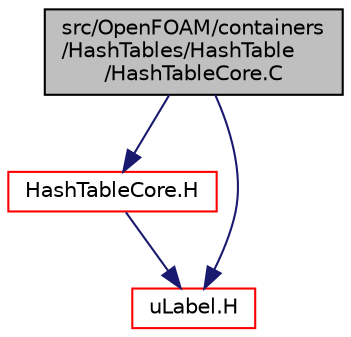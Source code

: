 digraph "src/OpenFOAM/containers/HashTables/HashTable/HashTableCore.C"
{
  bgcolor="transparent";
  edge [fontname="Helvetica",fontsize="10",labelfontname="Helvetica",labelfontsize="10"];
  node [fontname="Helvetica",fontsize="10",shape=record];
  Node1 [label="src/OpenFOAM/containers\l/HashTables/HashTable\l/HashTableCore.C",height=0.2,width=0.4,color="black", fillcolor="grey75", style="filled" fontcolor="black"];
  Node1 -> Node2 [color="midnightblue",fontsize="10",style="solid",fontname="Helvetica"];
  Node2 [label="HashTableCore.H",height=0.2,width=0.4,color="red",URL="$HashTableCore_8H.html"];
  Node2 -> Node3 [color="midnightblue",fontsize="10",style="solid",fontname="Helvetica"];
  Node3 [label="uLabel.H",height=0.2,width=0.4,color="red",URL="$uLabel_8H.html"];
  Node1 -> Node3 [color="midnightblue",fontsize="10",style="solid",fontname="Helvetica"];
}
